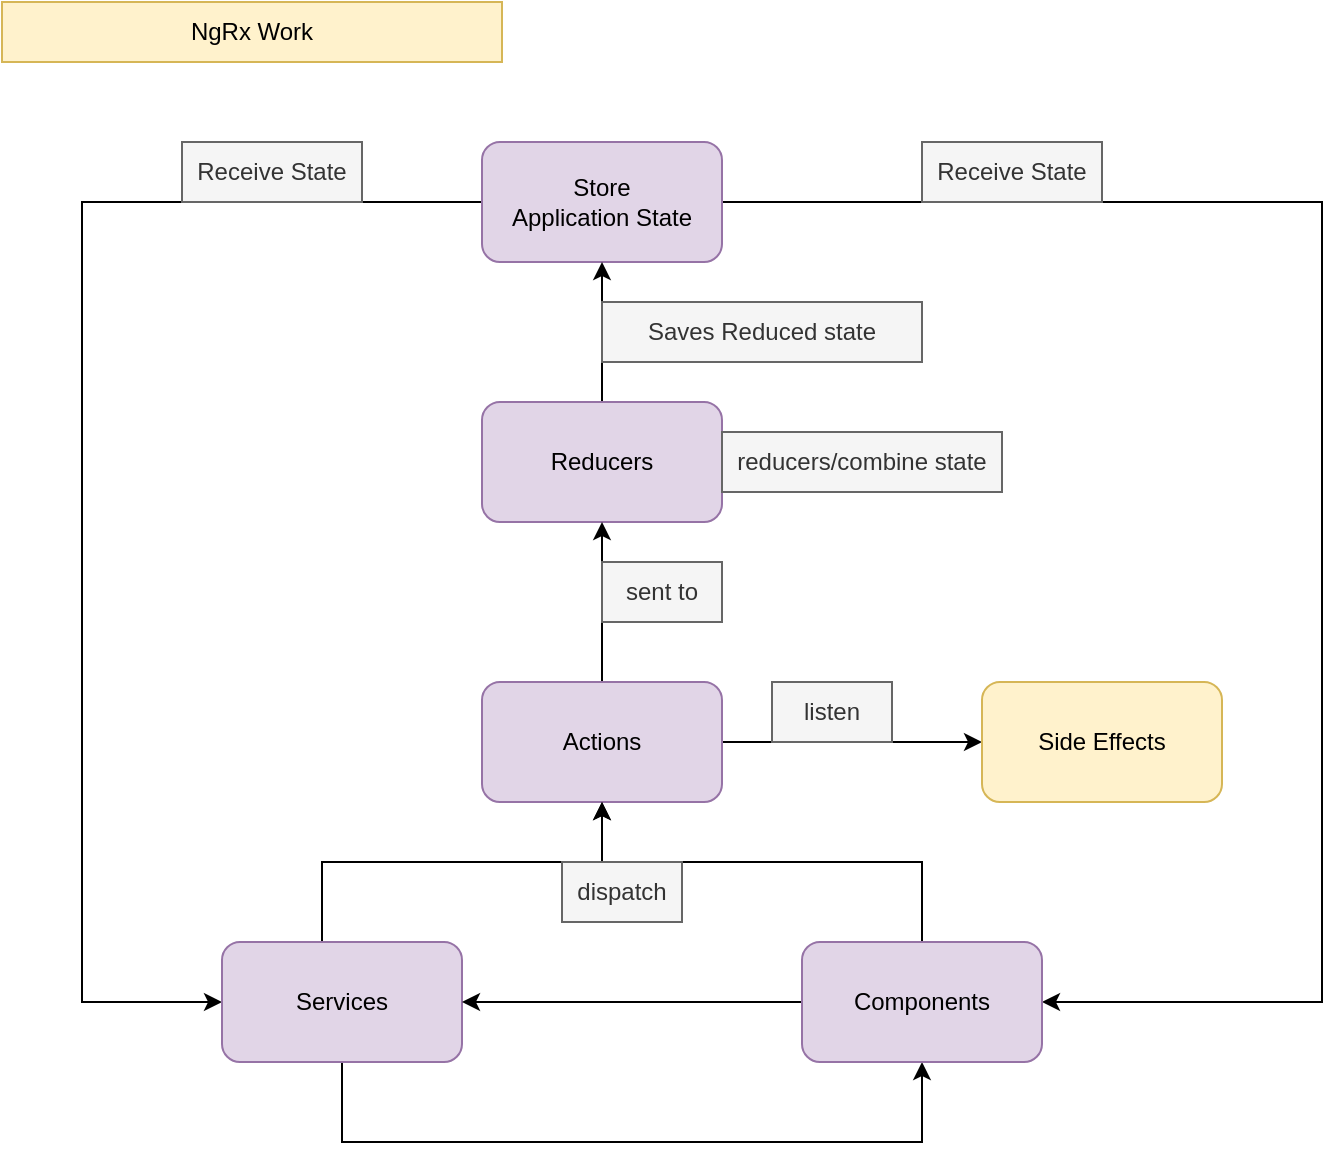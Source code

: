 <mxfile version="15.8.7" type="device"><diagram id="nSHdiaBDSXF2M5gYfZ2E" name="Page-1"><mxGraphModel dx="1106" dy="997" grid="1" gridSize="10" guides="1" tooltips="1" connect="1" arrows="1" fold="1" page="1" pageScale="1" pageWidth="850" pageHeight="1100" math="0" shadow="0"><root><mxCell id="0"/><mxCell id="1" parent="0"/><mxCell id="y8O7Os0joQnPzbyzu0kC-10" style="edgeStyle=orthogonalEdgeStyle;rounded=0;orthogonalLoop=1;jettySize=auto;html=1;entryX=1;entryY=0.5;entryDx=0;entryDy=0;" edge="1" parent="1" source="y8O7Os0joQnPzbyzu0kC-1" target="y8O7Os0joQnPzbyzu0kC-5"><mxGeometry relative="1" as="geometry"><Array as="points"><mxPoint x="700" y="230"/><mxPoint x="700" y="630"/></Array></mxGeometry></mxCell><mxCell id="y8O7Os0joQnPzbyzu0kC-11" style="edgeStyle=orthogonalEdgeStyle;rounded=0;orthogonalLoop=1;jettySize=auto;html=1;entryX=0;entryY=0.5;entryDx=0;entryDy=0;" edge="1" parent="1" source="y8O7Os0joQnPzbyzu0kC-1" target="y8O7Os0joQnPzbyzu0kC-4"><mxGeometry relative="1" as="geometry"><Array as="points"><mxPoint x="80" y="230"/><mxPoint x="80" y="630"/></Array></mxGeometry></mxCell><mxCell id="y8O7Os0joQnPzbyzu0kC-1" value="Store&lt;br&gt;Application State" style="rounded=1;whiteSpace=wrap;html=1;fillColor=#e1d5e7;strokeColor=#9673a6;" vertex="1" parent="1"><mxGeometry x="280" y="200" width="120" height="60" as="geometry"/></mxCell><mxCell id="y8O7Os0joQnPzbyzu0kC-7" style="edgeStyle=orthogonalEdgeStyle;rounded=0;orthogonalLoop=1;jettySize=auto;html=1;entryX=0.5;entryY=1;entryDx=0;entryDy=0;" edge="1" parent="1" source="y8O7Os0joQnPzbyzu0kC-2" target="y8O7Os0joQnPzbyzu0kC-1"><mxGeometry relative="1" as="geometry"/></mxCell><mxCell id="y8O7Os0joQnPzbyzu0kC-2" value="Reducers" style="rounded=1;whiteSpace=wrap;html=1;fillColor=#e1d5e7;strokeColor=#9673a6;" vertex="1" parent="1"><mxGeometry x="280" y="330" width="120" height="60" as="geometry"/></mxCell><mxCell id="y8O7Os0joQnPzbyzu0kC-8" style="edgeStyle=orthogonalEdgeStyle;rounded=0;orthogonalLoop=1;jettySize=auto;html=1;" edge="1" parent="1" source="y8O7Os0joQnPzbyzu0kC-3" target="y8O7Os0joQnPzbyzu0kC-2"><mxGeometry relative="1" as="geometry"/></mxCell><mxCell id="y8O7Os0joQnPzbyzu0kC-9" style="edgeStyle=orthogonalEdgeStyle;rounded=0;orthogonalLoop=1;jettySize=auto;html=1;" edge="1" parent="1" source="y8O7Os0joQnPzbyzu0kC-3" target="y8O7Os0joQnPzbyzu0kC-6"><mxGeometry relative="1" as="geometry"/></mxCell><mxCell id="y8O7Os0joQnPzbyzu0kC-3" value="Actions" style="rounded=1;whiteSpace=wrap;html=1;fillColor=#e1d5e7;strokeColor=#9673a6;" vertex="1" parent="1"><mxGeometry x="280" y="470" width="120" height="60" as="geometry"/></mxCell><mxCell id="y8O7Os0joQnPzbyzu0kC-12" style="edgeStyle=orthogonalEdgeStyle;rounded=0;orthogonalLoop=1;jettySize=auto;html=1;entryX=0.5;entryY=1;entryDx=0;entryDy=0;" edge="1" parent="1" source="y8O7Os0joQnPzbyzu0kC-4" target="y8O7Os0joQnPzbyzu0kC-5"><mxGeometry relative="1" as="geometry"><Array as="points"><mxPoint x="210" y="700"/><mxPoint x="500" y="700"/></Array></mxGeometry></mxCell><mxCell id="y8O7Os0joQnPzbyzu0kC-14" style="edgeStyle=orthogonalEdgeStyle;rounded=0;orthogonalLoop=1;jettySize=auto;html=1;entryX=0.5;entryY=1;entryDx=0;entryDy=0;" edge="1" parent="1" source="y8O7Os0joQnPzbyzu0kC-4" target="y8O7Os0joQnPzbyzu0kC-3"><mxGeometry relative="1" as="geometry"><Array as="points"><mxPoint x="200" y="560"/><mxPoint x="340" y="560"/></Array></mxGeometry></mxCell><mxCell id="y8O7Os0joQnPzbyzu0kC-4" value="Services" style="rounded=1;whiteSpace=wrap;html=1;fillColor=#e1d5e7;strokeColor=#9673a6;" vertex="1" parent="1"><mxGeometry x="150" y="600" width="120" height="60" as="geometry"/></mxCell><mxCell id="y8O7Os0joQnPzbyzu0kC-13" style="edgeStyle=orthogonalEdgeStyle;rounded=0;orthogonalLoop=1;jettySize=auto;html=1;entryX=1;entryY=0.5;entryDx=0;entryDy=0;" edge="1" parent="1" source="y8O7Os0joQnPzbyzu0kC-5" target="y8O7Os0joQnPzbyzu0kC-4"><mxGeometry relative="1" as="geometry"/></mxCell><mxCell id="y8O7Os0joQnPzbyzu0kC-15" style="edgeStyle=orthogonalEdgeStyle;rounded=0;orthogonalLoop=1;jettySize=auto;html=1;entryX=0.5;entryY=1;entryDx=0;entryDy=0;" edge="1" parent="1" source="y8O7Os0joQnPzbyzu0kC-5" target="y8O7Os0joQnPzbyzu0kC-3"><mxGeometry relative="1" as="geometry"><Array as="points"><mxPoint x="500" y="560"/><mxPoint x="340" y="560"/></Array></mxGeometry></mxCell><mxCell id="y8O7Os0joQnPzbyzu0kC-5" value="Components" style="rounded=1;whiteSpace=wrap;html=1;fillColor=#e1d5e7;strokeColor=#9673a6;" vertex="1" parent="1"><mxGeometry x="440" y="600" width="120" height="60" as="geometry"/></mxCell><mxCell id="y8O7Os0joQnPzbyzu0kC-6" value="Side Effects" style="rounded=1;whiteSpace=wrap;html=1;fillColor=#fff2cc;strokeColor=#d6b656;" vertex="1" parent="1"><mxGeometry x="530" y="470" width="120" height="60" as="geometry"/></mxCell><mxCell id="y8O7Os0joQnPzbyzu0kC-16" value="Receive State" style="text;html=1;strokeColor=#666666;fillColor=#f5f5f5;align=center;verticalAlign=middle;whiteSpace=wrap;rounded=0;fontColor=#333333;" vertex="1" parent="1"><mxGeometry x="500" y="200" width="90" height="30" as="geometry"/></mxCell><mxCell id="y8O7Os0joQnPzbyzu0kC-17" value="Receive State" style="text;html=1;strokeColor=#666666;fillColor=#f5f5f5;align=center;verticalAlign=middle;whiteSpace=wrap;rounded=0;fontColor=#333333;" vertex="1" parent="1"><mxGeometry x="130" y="200" width="90" height="30" as="geometry"/></mxCell><mxCell id="y8O7Os0joQnPzbyzu0kC-18" value="Saves Reduced state" style="text;html=1;strokeColor=#666666;fillColor=#f5f5f5;align=center;verticalAlign=middle;whiteSpace=wrap;rounded=0;fontColor=#333333;" vertex="1" parent="1"><mxGeometry x="340" y="280" width="160" height="30" as="geometry"/></mxCell><mxCell id="y8O7Os0joQnPzbyzu0kC-19" value="sent to" style="text;html=1;strokeColor=#666666;fillColor=#f5f5f5;align=center;verticalAlign=middle;whiteSpace=wrap;rounded=0;fontColor=#333333;" vertex="1" parent="1"><mxGeometry x="340" y="410" width="60" height="30" as="geometry"/></mxCell><mxCell id="y8O7Os0joQnPzbyzu0kC-20" value="listen" style="text;html=1;strokeColor=#666666;fillColor=#f5f5f5;align=center;verticalAlign=middle;whiteSpace=wrap;rounded=0;fontColor=#333333;" vertex="1" parent="1"><mxGeometry x="425" y="470" width="60" height="30" as="geometry"/></mxCell><mxCell id="y8O7Os0joQnPzbyzu0kC-21" value="dispatch" style="text;html=1;strokeColor=#666666;fillColor=#f5f5f5;align=center;verticalAlign=middle;whiteSpace=wrap;rounded=0;fontColor=#333333;" vertex="1" parent="1"><mxGeometry x="320" y="560" width="60" height="30" as="geometry"/></mxCell><mxCell id="y8O7Os0joQnPzbyzu0kC-22" value="reducers/combine state" style="text;html=1;strokeColor=#666666;fillColor=#f5f5f5;align=center;verticalAlign=middle;whiteSpace=wrap;rounded=0;fontColor=#333333;" vertex="1" parent="1"><mxGeometry x="400" y="345" width="140" height="30" as="geometry"/></mxCell><mxCell id="y8O7Os0joQnPzbyzu0kC-23" value="NgRx Work" style="text;html=1;strokeColor=#d6b656;fillColor=#fff2cc;align=center;verticalAlign=middle;whiteSpace=wrap;rounded=0;" vertex="1" parent="1"><mxGeometry x="40" y="130" width="250" height="30" as="geometry"/></mxCell></root></mxGraphModel></diagram></mxfile>